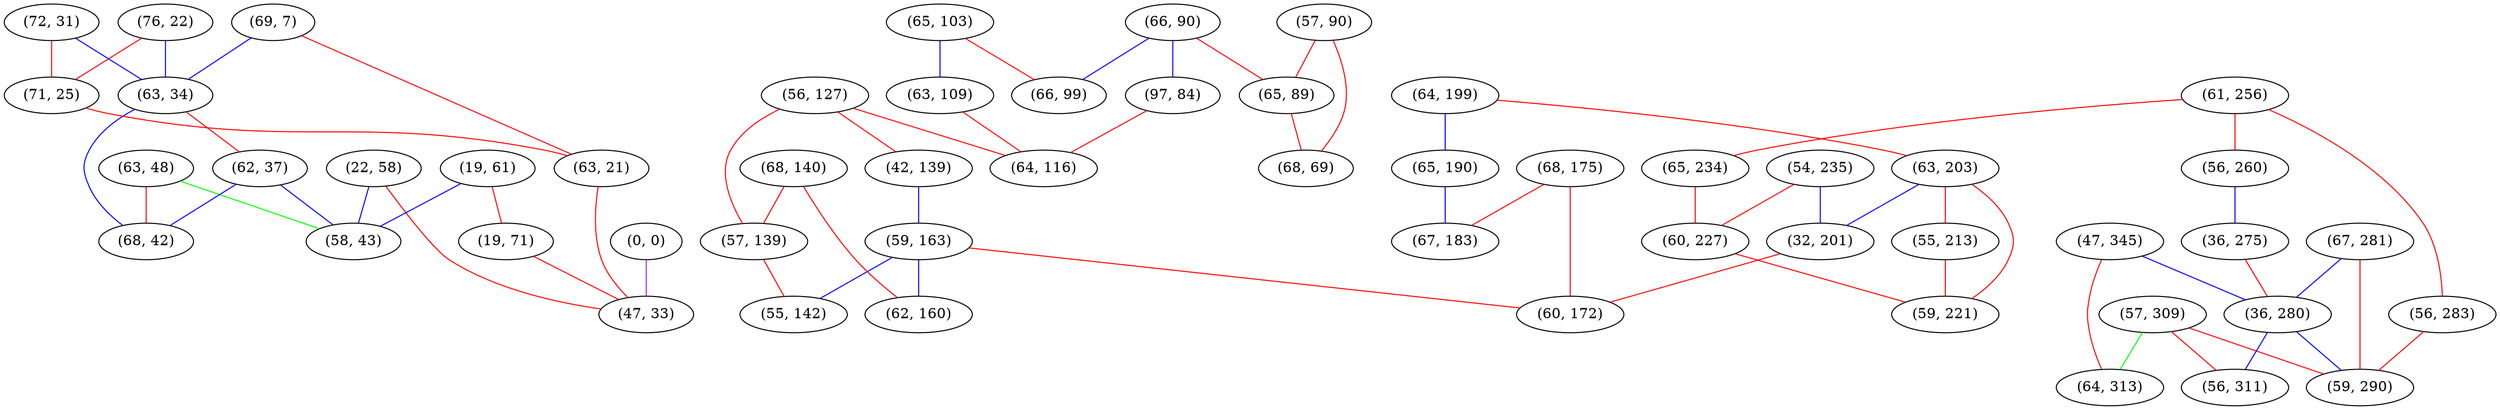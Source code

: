graph "" {
"(22, 58)";
"(68, 175)";
"(65, 103)";
"(64, 199)";
"(57, 90)";
"(54, 235)";
"(63, 109)";
"(61, 256)";
"(65, 234)";
"(57, 309)";
"(65, 190)";
"(76, 22)";
"(56, 127)";
"(66, 90)";
"(63, 203)";
"(42, 139)";
"(65, 89)";
"(47, 345)";
"(69, 7)";
"(63, 48)";
"(72, 31)";
"(56, 260)";
"(66, 99)";
"(63, 34)";
"(0, 0)";
"(59, 163)";
"(97, 84)";
"(67, 281)";
"(62, 37)";
"(36, 275)";
"(19, 61)";
"(68, 69)";
"(56, 283)";
"(60, 227)";
"(71, 25)";
"(68, 140)";
"(58, 43)";
"(36, 280)";
"(32, 201)";
"(59, 290)";
"(60, 172)";
"(68, 42)";
"(57, 139)";
"(62, 160)";
"(64, 116)";
"(64, 313)";
"(19, 71)";
"(55, 142)";
"(55, 213)";
"(56, 311)";
"(67, 183)";
"(63, 21)";
"(47, 33)";
"(59, 221)";
"(22, 58)" -- "(58, 43)"  [color=blue, key=0, weight=3];
"(22, 58)" -- "(47, 33)"  [color=red, key=0, weight=1];
"(68, 175)" -- "(67, 183)"  [color=red, key=0, weight=1];
"(68, 175)" -- "(60, 172)"  [color=red, key=0, weight=1];
"(65, 103)" -- "(63, 109)"  [color=blue, key=0, weight=3];
"(65, 103)" -- "(66, 99)"  [color=red, key=0, weight=1];
"(64, 199)" -- "(63, 203)"  [color=red, key=0, weight=1];
"(64, 199)" -- "(65, 190)"  [color=blue, key=0, weight=3];
"(57, 90)" -- "(68, 69)"  [color=red, key=0, weight=1];
"(57, 90)" -- "(65, 89)"  [color=red, key=0, weight=1];
"(54, 235)" -- "(32, 201)"  [color=blue, key=0, weight=3];
"(54, 235)" -- "(60, 227)"  [color=red, key=0, weight=1];
"(63, 109)" -- "(64, 116)"  [color=red, key=0, weight=1];
"(61, 256)" -- "(65, 234)"  [color=red, key=0, weight=1];
"(61, 256)" -- "(56, 283)"  [color=red, key=0, weight=1];
"(61, 256)" -- "(56, 260)"  [color=red, key=0, weight=1];
"(65, 234)" -- "(60, 227)"  [color=red, key=0, weight=1];
"(57, 309)" -- "(64, 313)"  [color=green, key=0, weight=2];
"(57, 309)" -- "(59, 290)"  [color=red, key=0, weight=1];
"(57, 309)" -- "(56, 311)"  [color=red, key=0, weight=1];
"(65, 190)" -- "(67, 183)"  [color=blue, key=0, weight=3];
"(76, 22)" -- "(63, 34)"  [color=blue, key=0, weight=3];
"(76, 22)" -- "(71, 25)"  [color=red, key=0, weight=1];
"(56, 127)" -- "(57, 139)"  [color=red, key=0, weight=1];
"(56, 127)" -- "(42, 139)"  [color=red, key=0, weight=1];
"(56, 127)" -- "(64, 116)"  [color=red, key=0, weight=1];
"(66, 90)" -- "(66, 99)"  [color=blue, key=0, weight=3];
"(66, 90)" -- "(65, 89)"  [color=red, key=0, weight=1];
"(66, 90)" -- "(97, 84)"  [color=blue, key=0, weight=3];
"(63, 203)" -- "(32, 201)"  [color=blue, key=0, weight=3];
"(63, 203)" -- "(55, 213)"  [color=red, key=0, weight=1];
"(63, 203)" -- "(59, 221)"  [color=red, key=0, weight=1];
"(42, 139)" -- "(59, 163)"  [color=blue, key=0, weight=3];
"(65, 89)" -- "(68, 69)"  [color=red, key=0, weight=1];
"(47, 345)" -- "(64, 313)"  [color=red, key=0, weight=1];
"(47, 345)" -- "(36, 280)"  [color=blue, key=0, weight=3];
"(69, 7)" -- "(63, 21)"  [color=red, key=0, weight=1];
"(69, 7)" -- "(63, 34)"  [color=blue, key=0, weight=3];
"(63, 48)" -- "(68, 42)"  [color=red, key=0, weight=1];
"(63, 48)" -- "(58, 43)"  [color=green, key=0, weight=2];
"(72, 31)" -- "(63, 34)"  [color=blue, key=0, weight=3];
"(72, 31)" -- "(71, 25)"  [color=red, key=0, weight=1];
"(56, 260)" -- "(36, 275)"  [color=blue, key=0, weight=3];
"(63, 34)" -- "(68, 42)"  [color=blue, key=0, weight=3];
"(63, 34)" -- "(62, 37)"  [color=red, key=0, weight=1];
"(0, 0)" -- "(47, 33)"  [color=purple, key=0, weight=4];
"(59, 163)" -- "(55, 142)"  [color=blue, key=0, weight=3];
"(59, 163)" -- "(60, 172)"  [color=red, key=0, weight=1];
"(59, 163)" -- "(62, 160)"  [color=blue, key=0, weight=3];
"(97, 84)" -- "(64, 116)"  [color=red, key=0, weight=1];
"(67, 281)" -- "(59, 290)"  [color=red, key=0, weight=1];
"(67, 281)" -- "(36, 280)"  [color=blue, key=0, weight=3];
"(62, 37)" -- "(68, 42)"  [color=blue, key=0, weight=3];
"(62, 37)" -- "(58, 43)"  [color=blue, key=0, weight=3];
"(36, 275)" -- "(36, 280)"  [color=red, key=0, weight=1];
"(19, 61)" -- "(19, 71)"  [color=red, key=0, weight=1];
"(19, 61)" -- "(58, 43)"  [color=blue, key=0, weight=3];
"(56, 283)" -- "(59, 290)"  [color=red, key=0, weight=1];
"(60, 227)" -- "(59, 221)"  [color=red, key=0, weight=1];
"(71, 25)" -- "(63, 21)"  [color=red, key=0, weight=1];
"(68, 140)" -- "(57, 139)"  [color=red, key=0, weight=1];
"(68, 140)" -- "(62, 160)"  [color=red, key=0, weight=1];
"(36, 280)" -- "(59, 290)"  [color=blue, key=0, weight=3];
"(36, 280)" -- "(56, 311)"  [color=blue, key=0, weight=3];
"(32, 201)" -- "(60, 172)"  [color=red, key=0, weight=1];
"(57, 139)" -- "(55, 142)"  [color=red, key=0, weight=1];
"(19, 71)" -- "(47, 33)"  [color=red, key=0, weight=1];
"(55, 213)" -- "(59, 221)"  [color=red, key=0, weight=1];
"(63, 21)" -- "(47, 33)"  [color=red, key=0, weight=1];
}
